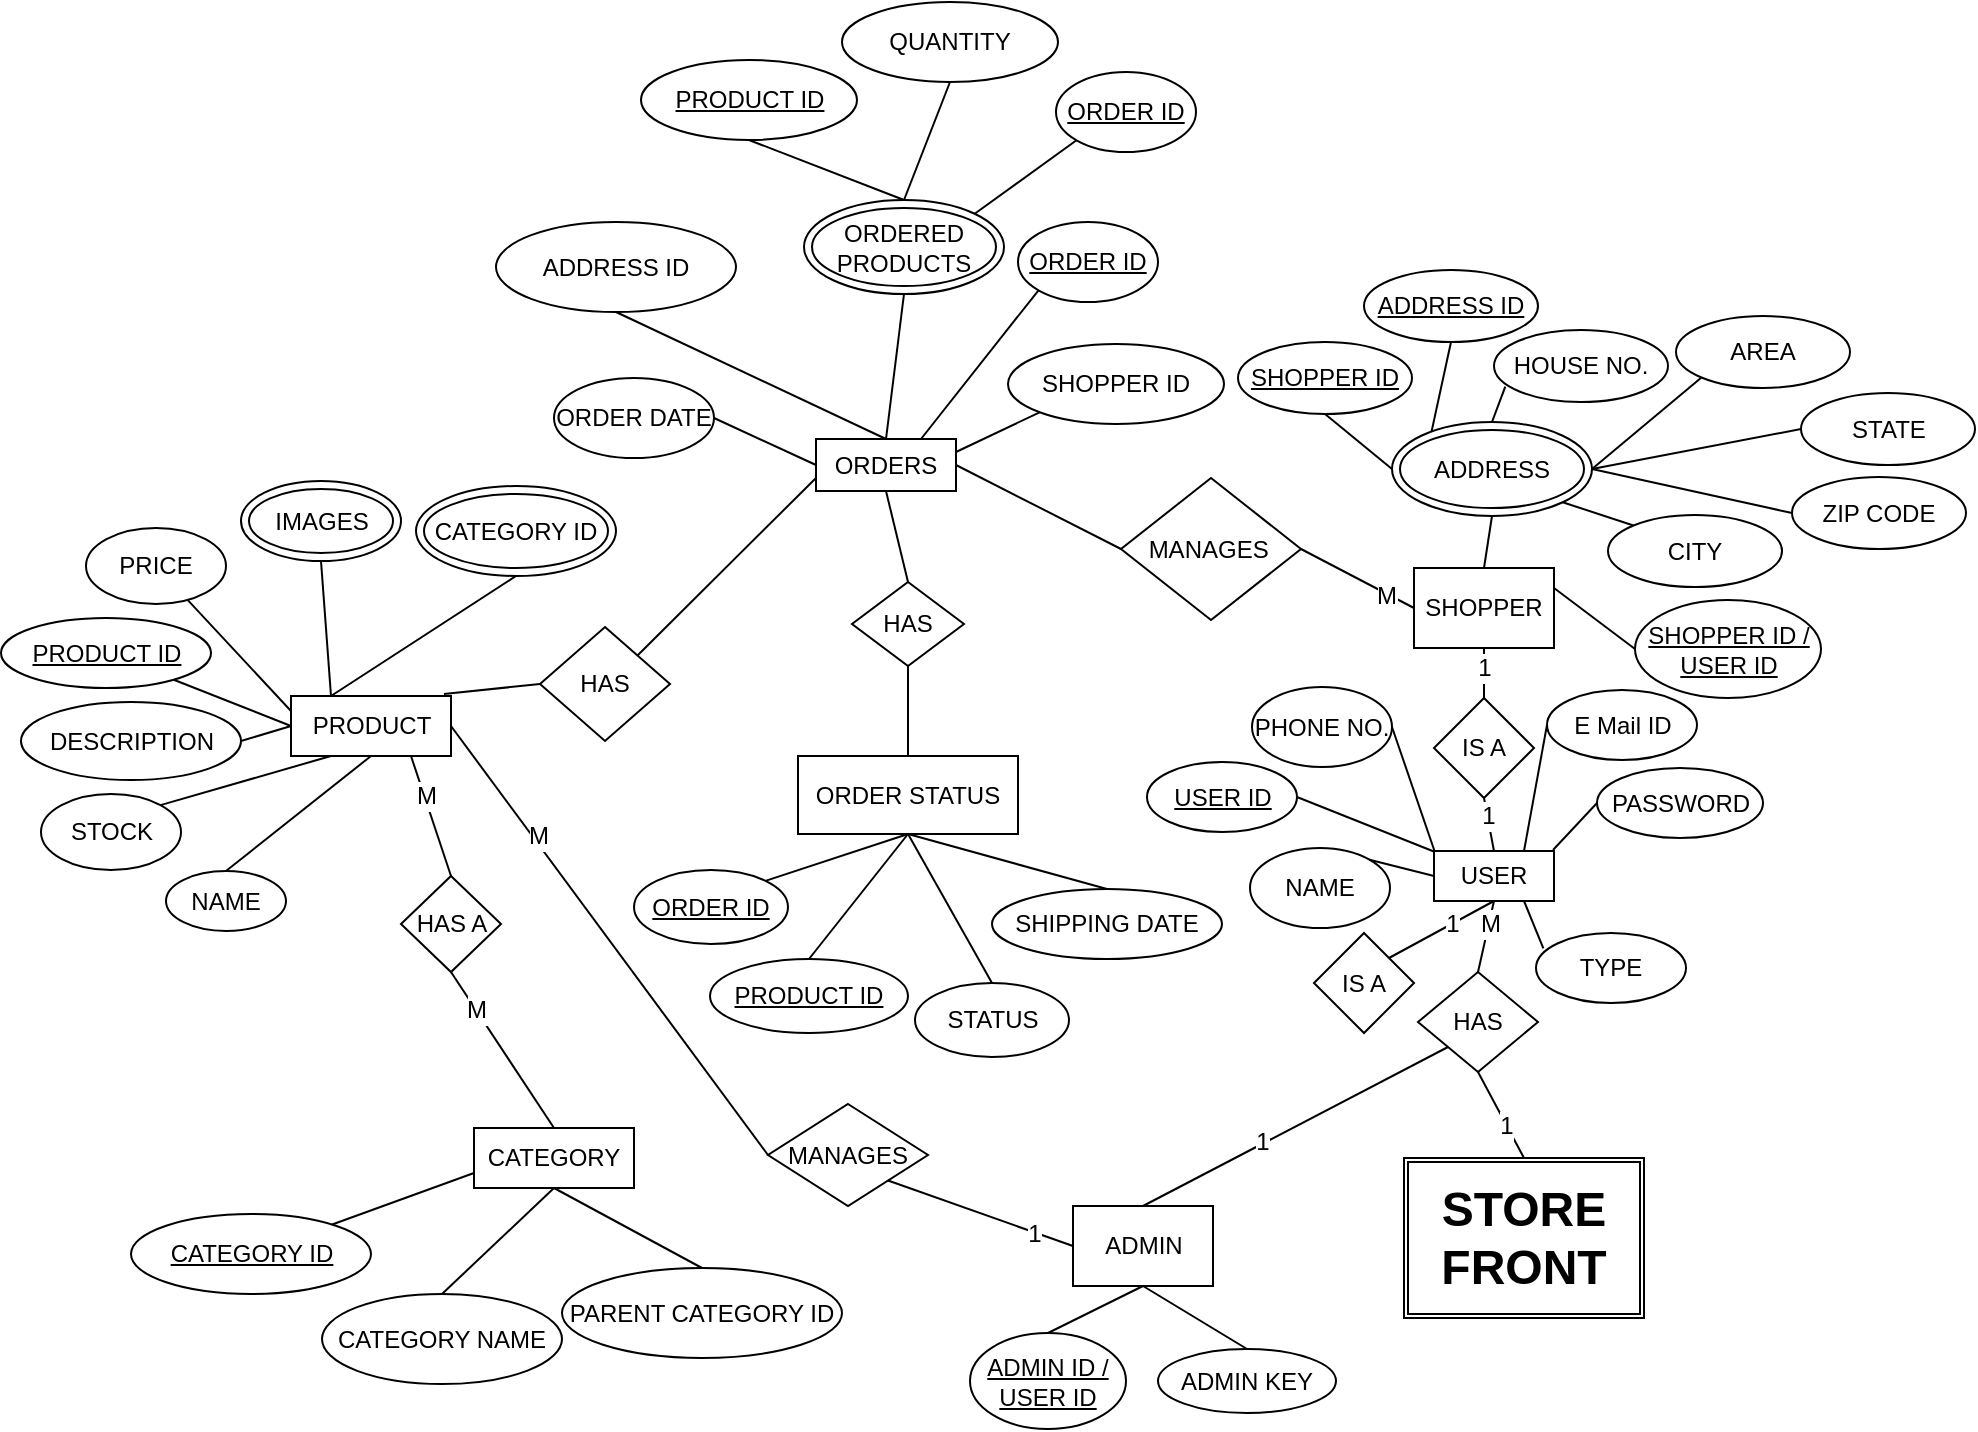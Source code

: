 <mxfile version="11.1.4" type="device"><diagram name="Page-1" id="ad52d381-51e7-2e0d-a935-2d0ddd2fd229"><mxGraphModel dx="1102" dy="535" grid="1" gridSize="10" guides="1" tooltips="1" connect="1" arrows="1" fold="1" page="1" pageScale="1" pageWidth="1100" pageHeight="850" background="#ffffff" math="0" shadow="0"><root><mxCell id="0"/><mxCell id="1" parent="0"/><mxCell id="ZUaLzPLpVCQjBQom8oTE-1" value="USER" style="rounded=0;whiteSpace=wrap;html=1;" parent="1" vertex="1"><mxGeometry x="753" y="528.5" width="60" height="25" as="geometry"/></mxCell><mxCell id="ZUaLzPLpVCQjBQom8oTE-2" value="ADMIN" style="rounded=0;whiteSpace=wrap;html=1;" parent="1" vertex="1"><mxGeometry x="572.5" y="706" width="70" height="40" as="geometry"/></mxCell><mxCell id="ZUaLzPLpVCQjBQom8oTE-22" value="IS A" style="rhombus;whiteSpace=wrap;html=1;" parent="1" vertex="1"><mxGeometry x="693" y="569.5" width="50" height="50" as="geometry"/></mxCell><mxCell id="ZUaLzPLpVCQjBQom8oTE-25" value="SHOPPER" style="rounded=0;whiteSpace=wrap;html=1;" parent="1" vertex="1"><mxGeometry x="743" y="387" width="70" height="40" as="geometry"/></mxCell><mxCell id="ZUaLzPLpVCQjBQom8oTE-26" value="NAME" style="ellipse;whiteSpace=wrap;html=1;" parent="1" vertex="1"><mxGeometry x="661" y="527" width="70" height="40" as="geometry"/></mxCell><mxCell id="ZUaLzPLpVCQjBQom8oTE-28" value="PHONE NO." style="ellipse;whiteSpace=wrap;html=1;" parent="1" vertex="1"><mxGeometry x="662" y="446.5" width="70" height="40" as="geometry"/></mxCell><mxCell id="ZUaLzPLpVCQjBQom8oTE-32" value="IS A" style="rhombus;whiteSpace=wrap;html=1;" parent="1" vertex="1"><mxGeometry x="753" y="452" width="50" height="50" as="geometry"/></mxCell><mxCell id="ZUaLzPLpVCQjBQom8oTE-37" value="" style="endArrow=none;html=1;entryX=0.5;entryY=0;entryDx=0;entryDy=0;exitX=0.5;exitY=1;exitDx=0;exitDy=0;" parent="1" source="4HZr0d0ZWCsGGL1KEgZI-76" target="ZUaLzPLpVCQjBQom8oTE-25" edge="1"><mxGeometry width="50" height="50" relative="1" as="geometry"><mxPoint x="773" y="373.5" as="sourcePoint"/><mxPoint x="778" y="288.5" as="targetPoint"/></mxGeometry></mxCell><mxCell id="ZUaLzPLpVCQjBQom8oTE-38" value="PRODUCT" style="rounded=0;whiteSpace=wrap;html=1;shadow=0;fillColor=none;" parent="1" vertex="1"><mxGeometry x="181.5" y="451" width="80" height="30" as="geometry"/></mxCell><mxCell id="ZUaLzPLpVCQjBQom8oTE-39" value="&lt;u&gt;PRODUCT ID&lt;/u&gt;" style="ellipse;whiteSpace=wrap;html=1;shadow=0;fillColor=none;" parent="1" vertex="1"><mxGeometry x="36.5" y="412" width="105" height="35" as="geometry"/></mxCell><mxCell id="ZUaLzPLpVCQjBQom8oTE-41" value="STOCK" style="ellipse;whiteSpace=wrap;html=1;shadow=0;fillColor=none;" parent="1" vertex="1"><mxGeometry x="56.5" y="500" width="70" height="38" as="geometry"/></mxCell><mxCell id="ZUaLzPLpVCQjBQom8oTE-42" value="NAME" style="ellipse;whiteSpace=wrap;html=1;shadow=0;fillColor=none;" parent="1" vertex="1"><mxGeometry x="119" y="538.5" width="60" height="30" as="geometry"/></mxCell><mxCell id="ZUaLzPLpVCQjBQom8oTE-43" value="" style="endArrow=none;html=1;entryX=0.5;entryY=1;entryDx=0;entryDy=0;exitX=0.25;exitY=0;exitDx=0;exitDy=0;" parent="1" source="ZUaLzPLpVCQjBQom8oTE-38" target="4HZr0d0ZWCsGGL1KEgZI-67" edge="1"><mxGeometry width="50" height="50" relative="1" as="geometry"><mxPoint x="176.5" y="532" as="sourcePoint"/><mxPoint x="127.5" y="541" as="targetPoint"/></mxGeometry></mxCell><mxCell id="ZUaLzPLpVCQjBQom8oTE-44" value="" style="endArrow=none;html=1;exitX=0;exitY=0.5;exitDx=0;exitDy=0;" parent="1" source="ZUaLzPLpVCQjBQom8oTE-38" target="ZUaLzPLpVCQjBQom8oTE-39" edge="1"><mxGeometry width="50" height="50" relative="1" as="geometry"><mxPoint x="186.5" y="462" as="sourcePoint"/><mxPoint x="246.5" y="632" as="targetPoint"/></mxGeometry></mxCell><mxCell id="ZUaLzPLpVCQjBQom8oTE-45" value="" style="endArrow=none;html=1;exitX=0.5;exitY=1;exitDx=0;exitDy=0;entryX=0.5;entryY=0;entryDx=0;entryDy=0;" parent="1" source="ZUaLzPLpVCQjBQom8oTE-38" target="ZUaLzPLpVCQjBQom8oTE-42" edge="1"><mxGeometry width="50" height="50" relative="1" as="geometry"><mxPoint x="146.5" y="682" as="sourcePoint"/><mxPoint x="196.5" y="632" as="targetPoint"/></mxGeometry></mxCell><mxCell id="ZUaLzPLpVCQjBQom8oTE-46" value="" style="endArrow=none;html=1;entryX=0.25;entryY=1;entryDx=0;entryDy=0;exitX=1;exitY=0;exitDx=0;exitDy=0;" parent="1" source="ZUaLzPLpVCQjBQom8oTE-41" target="ZUaLzPLpVCQjBQom8oTE-38" edge="1"><mxGeometry width="50" height="50" relative="1" as="geometry"><mxPoint x="126.5" y="682" as="sourcePoint"/><mxPoint x="176.5" y="632" as="targetPoint"/></mxGeometry></mxCell><mxCell id="ZUaLzPLpVCQjBQom8oTE-47" value="CATEGORY" style="rounded=0;whiteSpace=wrap;html=1;shadow=0;fillColor=none;" parent="1" vertex="1"><mxGeometry x="273" y="667" width="80" height="30" as="geometry"/></mxCell><mxCell id="ZUaLzPLpVCQjBQom8oTE-49" value="&lt;u&gt;CATEGORY ID&lt;/u&gt;" style="ellipse;whiteSpace=wrap;html=1;shadow=0;fillColor=none;" parent="1" vertex="1"><mxGeometry x="101.5" y="710" width="120" height="40" as="geometry"/></mxCell><mxCell id="ZUaLzPLpVCQjBQom8oTE-50" value="CATEGORY NAME" style="ellipse;whiteSpace=wrap;html=1;shadow=0;fillColor=none;" parent="1" vertex="1"><mxGeometry x="197" y="750" width="120" height="45" as="geometry"/></mxCell><mxCell id="ZUaLzPLpVCQjBQom8oTE-51" value="" style="endArrow=none;html=1;fontFamily=Helvetica;fontSize=11;fontColor=#000000;align=center;strokeColor=#000000;entryX=0;entryY=0.75;entryDx=0;entryDy=0;" parent="1" source="ZUaLzPLpVCQjBQom8oTE-49" target="ZUaLzPLpVCQjBQom8oTE-47" edge="1"><mxGeometry width="50" height="50" relative="1" as="geometry"><mxPoint x="449" y="889" as="sourcePoint"/><mxPoint x="499" y="839" as="targetPoint"/></mxGeometry></mxCell><mxCell id="ZUaLzPLpVCQjBQom8oTE-52" value="" style="endArrow=none;html=1;entryX=0.5;entryY=1;entryDx=0;entryDy=0;exitX=0.5;exitY=0;exitDx=0;exitDy=0;" parent="1" source="ZUaLzPLpVCQjBQom8oTE-50" target="ZUaLzPLpVCQjBQom8oTE-47" edge="1"><mxGeometry width="50" height="50" relative="1" as="geometry"><mxPoint x="499" y="889" as="sourcePoint"/><mxPoint x="549" y="839" as="targetPoint"/></mxGeometry></mxCell><mxCell id="ZUaLzPLpVCQjBQom8oTE-55" value="" style="endArrow=none;html=1;exitX=0.5;exitY=1;exitDx=0;exitDy=0;entryX=0.5;entryY=0;entryDx=0;entryDy=0;" parent="1" source="ZUaLzPLpVCQjBQom8oTE-47" target="ZUaLzPLpVCQjBQom8oTE-89" edge="1"><mxGeometry width="50" height="50" relative="1" as="geometry"><mxPoint x="529" y="889" as="sourcePoint"/><mxPoint x="552.71" y="889.32" as="targetPoint"/></mxGeometry></mxCell><mxCell id="ZUaLzPLpVCQjBQom8oTE-56" value="ORDERS" style="rounded=0;whiteSpace=wrap;html=1;shadow=0;fillColor=none;" parent="1" vertex="1"><mxGeometry x="444" y="322.5" width="70" height="26" as="geometry"/></mxCell><mxCell id="ZUaLzPLpVCQjBQom8oTE-57" value="&lt;u&gt;ORDER ID&lt;/u&gt;" style="ellipse;whiteSpace=wrap;html=1;shadow=0;fillColor=none;" parent="1" vertex="1"><mxGeometry x="545" y="214" width="70" height="40" as="geometry"/></mxCell><mxCell id="ZUaLzPLpVCQjBQom8oTE-59" value="ADDRESS ID" style="ellipse;whiteSpace=wrap;html=1;shadow=0;fillColor=none;" parent="1" vertex="1"><mxGeometry x="284" y="214" width="120" height="45" as="geometry"/></mxCell><mxCell id="ZUaLzPLpVCQjBQom8oTE-62" value="" style="endArrow=none;html=1;entryX=0;entryY=1;entryDx=0;entryDy=0;exitX=0.75;exitY=0;exitDx=0;exitDy=0;" parent="1" source="ZUaLzPLpVCQjBQom8oTE-56" target="ZUaLzPLpVCQjBQom8oTE-57" edge="1"><mxGeometry width="50" height="50" relative="1" as="geometry"><mxPoint x="387.5" y="311" as="sourcePoint"/><mxPoint x="392.5" y="361" as="targetPoint"/></mxGeometry></mxCell><mxCell id="ZUaLzPLpVCQjBQom8oTE-70" value="MANAGES&amp;nbsp;&lt;br&gt;" style="rhombus;whiteSpace=wrap;html=1;shadow=0;fillColor=none;" parent="1" vertex="1"><mxGeometry x="596.5" y="342" width="90" height="71" as="geometry"/></mxCell><mxCell id="ZUaLzPLpVCQjBQom8oTE-83" value="&lt;u&gt;USER ID&lt;/u&gt;" style="ellipse;whiteSpace=wrap;html=1;shadow=0;fillColor=none;" parent="1" vertex="1"><mxGeometry x="609.5" y="484" width="75" height="35" as="geometry"/></mxCell><mxCell id="ZUaLzPLpVCQjBQom8oTE-89" value="PARENT CATEGORY ID" style="ellipse;whiteSpace=wrap;html=1;shadow=0;fillColor=none;" parent="1" vertex="1"><mxGeometry x="317" y="737" width="140" height="45" as="geometry"/></mxCell><mxCell id="ZUaLzPLpVCQjBQom8oTE-97" value="HAS A" style="rhombus;whiteSpace=wrap;html=1;shadow=0;fillColor=none;" parent="1" vertex="1"><mxGeometry x="236.5" y="541" width="50" height="48" as="geometry"/></mxCell><mxCell id="ZUaLzPLpVCQjBQom8oTE-99" value="" style="endArrow=none;html=1;entryX=0.5;entryY=0;entryDx=0;entryDy=0;exitX=0.5;exitY=1;exitDx=0;exitDy=0;" parent="1" source="ZUaLzPLpVCQjBQom8oTE-97" target="ZUaLzPLpVCQjBQom8oTE-47" edge="1"><mxGeometry width="50" height="50" relative="1" as="geometry"><mxPoint x="384" y="836.5" as="sourcePoint"/><mxPoint x="434" y="786.5" as="targetPoint"/></mxGeometry></mxCell><mxCell id="4HZr0d0ZWCsGGL1KEgZI-69" value="M" style="text;html=1;resizable=0;points=[];align=center;verticalAlign=middle;labelBackgroundColor=#ffffff;" parent="ZUaLzPLpVCQjBQom8oTE-99" vertex="1" connectable="0"><mxGeometry x="-0.506" relative="1" as="geometry"><mxPoint as="offset"/></mxGeometry></mxCell><mxCell id="ZUaLzPLpVCQjBQom8oTE-101" value="" style="endArrow=none;html=1;entryX=0.5;entryY=1;entryDx=0;entryDy=0;exitX=0.5;exitY=0;exitDx=0;exitDy=0;" parent="1" source="ZUaLzPLpVCQjBQom8oTE-32" target="ZUaLzPLpVCQjBQom8oTE-25" edge="1"><mxGeometry width="50" height="50" relative="1" as="geometry"><mxPoint x="766.5" y="472" as="sourcePoint"/><mxPoint x="816.5" y="422" as="targetPoint"/></mxGeometry></mxCell><mxCell id="XtktGGgKY9REJnQ6SPa6-41" value="1" style="text;html=1;resizable=0;points=[];align=center;verticalAlign=middle;labelBackgroundColor=#ffffff;" parent="ZUaLzPLpVCQjBQom8oTE-101" vertex="1" connectable="0"><mxGeometry x="-0.519" y="-1" relative="1" as="geometry"><mxPoint x="-1" y="-9.5" as="offset"/></mxGeometry></mxCell><mxCell id="ZUaLzPLpVCQjBQom8oTE-102" value="" style="endArrow=none;html=1;entryX=0.5;entryY=1;entryDx=0;entryDy=0;exitX=0.5;exitY=0;exitDx=0;exitDy=0;" parent="1" source="ZUaLzPLpVCQjBQom8oTE-1" target="ZUaLzPLpVCQjBQom8oTE-32" edge="1"><mxGeometry width="50" height="50" relative="1" as="geometry"><mxPoint x="746.5" y="532" as="sourcePoint"/><mxPoint x="796.5" y="482" as="targetPoint"/></mxGeometry></mxCell><mxCell id="XtktGGgKY9REJnQ6SPa6-42" value="1" style="text;html=1;resizable=0;points=[];align=center;verticalAlign=middle;labelBackgroundColor=#ffffff;" parent="ZUaLzPLpVCQjBQom8oTE-102" vertex="1" connectable="0"><mxGeometry x="0.328" relative="1" as="geometry"><mxPoint as="offset"/></mxGeometry></mxCell><mxCell id="ZUaLzPLpVCQjBQom8oTE-103" value="" style="endArrow=none;html=1;entryX=0.005;entryY=0.006;entryDx=0;entryDy=0;entryPerimeter=0;exitX=1;exitY=0.5;exitDx=0;exitDy=0;" parent="1" source="ZUaLzPLpVCQjBQom8oTE-28" target="ZUaLzPLpVCQjBQom8oTE-1" edge="1"><mxGeometry width="50" height="50" relative="1" as="geometry"><mxPoint x="719.178" y="487.107" as="sourcePoint"/><mxPoint x="746.5" y="462" as="targetPoint"/></mxGeometry></mxCell><mxCell id="ZUaLzPLpVCQjBQom8oTE-104" value="" style="endArrow=none;html=1;exitX=1;exitY=0.5;exitDx=0;exitDy=0;entryX=0.009;entryY=0.019;entryDx=0;entryDy=0;entryPerimeter=0;" parent="1" source="ZUaLzPLpVCQjBQom8oTE-83" target="ZUaLzPLpVCQjBQom8oTE-1" edge="1"><mxGeometry width="50" height="50" relative="1" as="geometry"><mxPoint x="696.5" y="542" as="sourcePoint"/><mxPoint x="746.5" y="522" as="targetPoint"/></mxGeometry></mxCell><mxCell id="ZUaLzPLpVCQjBQom8oTE-105" value="" style="endArrow=none;html=1;exitX=0.5;exitY=1;exitDx=0;exitDy=0;entryX=1;entryY=0;entryDx=0;entryDy=0;" parent="1" source="ZUaLzPLpVCQjBQom8oTE-1" target="ZUaLzPLpVCQjBQom8oTE-22" edge="1"><mxGeometry width="50" height="50" relative="1" as="geometry"><mxPoint x="816.5" y="552" as="sourcePoint"/><mxPoint x="866.5" y="502" as="targetPoint"/></mxGeometry></mxCell><mxCell id="XtktGGgKY9REJnQ6SPa6-43" value="1" style="text;html=1;resizable=0;points=[];align=center;verticalAlign=middle;labelBackgroundColor=#ffffff;" parent="ZUaLzPLpVCQjBQom8oTE-105" vertex="1" connectable="0"><mxGeometry x="-0.179" relative="1" as="geometry"><mxPoint as="offset"/></mxGeometry></mxCell><mxCell id="ZUaLzPLpVCQjBQom8oTE-107" value="" style="endArrow=none;html=1;entryX=0;entryY=1;entryDx=0;entryDy=0;exitX=0.5;exitY=0;exitDx=0;exitDy=0;" parent="1" source="ZUaLzPLpVCQjBQom8oTE-2" target="ZUaLzPLpVCQjBQom8oTE-149" edge="1"><mxGeometry width="50" height="50" relative="1" as="geometry"><mxPoint x="827.5" y="667.5" as="sourcePoint"/><mxPoint x="716.5" y="682.5" as="targetPoint"/></mxGeometry></mxCell><mxCell id="XtktGGgKY9REJnQ6SPa6-44" value="1" style="text;html=1;resizable=0;points=[];align=center;verticalAlign=middle;labelBackgroundColor=#ffffff;" parent="ZUaLzPLpVCQjBQom8oTE-107" vertex="1" connectable="0"><mxGeometry x="-0.223" y="1" relative="1" as="geometry"><mxPoint as="offset"/></mxGeometry></mxCell><mxCell id="ZUaLzPLpVCQjBQom8oTE-108" value="MANAGES" style="rhombus;whiteSpace=wrap;html=1;shadow=0;fillColor=none;" parent="1" vertex="1"><mxGeometry x="420" y="655" width="80" height="51" as="geometry"/></mxCell><mxCell id="ZUaLzPLpVCQjBQom8oTE-109" value="" style="endArrow=none;html=1;entryX=0;entryY=0.5;entryDx=0;entryDy=0;exitX=1;exitY=1;exitDx=0;exitDy=0;" parent="1" source="ZUaLzPLpVCQjBQom8oTE-108" target="ZUaLzPLpVCQjBQom8oTE-2" edge="1"><mxGeometry width="50" height="50" relative="1" as="geometry"><mxPoint x="527.5" y="720.5" as="sourcePoint"/><mxPoint x="617.5" y="627.5" as="targetPoint"/></mxGeometry></mxCell><mxCell id="XtktGGgKY9REJnQ6SPa6-33" value="1" style="text;html=1;resizable=0;points=[];align=center;verticalAlign=middle;labelBackgroundColor=#ffffff;" parent="ZUaLzPLpVCQjBQom8oTE-109" vertex="1" connectable="0"><mxGeometry x="0.57" y="-1" relative="1" as="geometry"><mxPoint as="offset"/></mxGeometry></mxCell><mxCell id="ZUaLzPLpVCQjBQom8oTE-114" value="IMAGES" style="ellipse;shape=doubleEllipse;whiteSpace=wrap;html=1;shadow=0;fillColor=none;" parent="1" vertex="1"><mxGeometry x="156.5" y="343.5" width="80" height="40" as="geometry"/></mxCell><mxCell id="ZUaLzPLpVCQjBQom8oTE-115" value="" style="endArrow=none;html=1;entryX=0.25;entryY=0;entryDx=0;entryDy=0;exitX=0.5;exitY=1;exitDx=0;exitDy=0;" parent="1" source="ZUaLzPLpVCQjBQom8oTE-114" target="ZUaLzPLpVCQjBQom8oTE-38" edge="1"><mxGeometry width="50" height="50" relative="1" as="geometry"><mxPoint x="6.5" y="992" as="sourcePoint"/><mxPoint x="56.5" y="942" as="targetPoint"/></mxGeometry></mxCell><mxCell id="ZUaLzPLpVCQjBQom8oTE-146" value="&lt;b&gt;&lt;font style=&quot;font-size: 24px&quot;&gt;STORE FRONT&lt;/font&gt;&lt;/b&gt;" style="shape=ext;double=1;rounded=0;whiteSpace=wrap;html=1;shadow=0;fillColor=none;" parent="1" vertex="1"><mxGeometry x="738" y="682" width="120" height="80" as="geometry"/></mxCell><mxCell id="ZUaLzPLpVCQjBQom8oTE-149" value="HAS" style="rhombus;whiteSpace=wrap;html=1;shadow=0;fillColor=none;" parent="1" vertex="1"><mxGeometry x="745" y="589" width="60" height="50" as="geometry"/></mxCell><mxCell id="xIicaMe-TSD5IAGFP1vA-1" value="" style="endArrow=none;html=1;entryX=0;entryY=0.5;entryDx=0;entryDy=0;exitX=1;exitY=0;exitDx=0;exitDy=0;" parent="1" source="ZUaLzPLpVCQjBQom8oTE-26" target="ZUaLzPLpVCQjBQom8oTE-1" edge="1"><mxGeometry width="50" height="50" relative="1" as="geometry"><mxPoint x="716.5" y="572" as="sourcePoint"/><mxPoint x="766.5" y="522" as="targetPoint"/></mxGeometry></mxCell><mxCell id="xIicaMe-TSD5IAGFP1vA-2" value="&lt;u&gt;SHOPPER ID / USER ID&lt;/u&gt;" style="ellipse;whiteSpace=wrap;html=1;shadow=0;fillColor=none;" parent="1" vertex="1"><mxGeometry x="853.5" y="403" width="93" height="49" as="geometry"/></mxCell><mxCell id="xIicaMe-TSD5IAGFP1vA-5" value="" style="endArrow=none;html=1;exitX=1;exitY=0.25;exitDx=0;exitDy=0;entryX=0;entryY=0.5;entryDx=0;entryDy=0;" parent="1" source="ZUaLzPLpVCQjBQom8oTE-25" target="xIicaMe-TSD5IAGFP1vA-2" edge="1"><mxGeometry width="50" height="50" relative="1" as="geometry"><mxPoint x="806.5" y="412" as="sourcePoint"/><mxPoint x="856.5" y="362" as="targetPoint"/></mxGeometry></mxCell><mxCell id="xIicaMe-TSD5IAGFP1vA-6" value="" style="endArrow=none;html=1;exitX=0.75;exitY=0;exitDx=0;exitDy=0;entryX=0;entryY=0.5;entryDx=0;entryDy=0;" parent="1" source="ZUaLzPLpVCQjBQom8oTE-1" target="xIicaMe-TSD5IAGFP1vA-8" edge="1"><mxGeometry width="50" height="50" relative="1" as="geometry"><mxPoint x="786.5" y="542" as="sourcePoint"/><mxPoint x="836.5" y="492" as="targetPoint"/></mxGeometry></mxCell><mxCell id="xIicaMe-TSD5IAGFP1vA-8" value="E Mail ID" style="ellipse;whiteSpace=wrap;html=1;" parent="1" vertex="1"><mxGeometry x="809.5" y="448" width="75" height="35" as="geometry"/></mxCell><mxCell id="xIicaMe-TSD5IAGFP1vA-9" value="TYPE" style="ellipse;whiteSpace=wrap;html=1;" parent="1" vertex="1"><mxGeometry x="804" y="569.5" width="75" height="35" as="geometry"/></mxCell><mxCell id="xIicaMe-TSD5IAGFP1vA-11" value="" style="endArrow=none;html=1;exitX=0.75;exitY=1;exitDx=0;exitDy=0;entryX=0.049;entryY=0.219;entryDx=0;entryDy=0;entryPerimeter=0;" parent="1" source="ZUaLzPLpVCQjBQom8oTE-1" target="xIicaMe-TSD5IAGFP1vA-9" edge="1"><mxGeometry width="50" height="50" relative="1" as="geometry"><mxPoint x="806.5" y="582" as="sourcePoint"/><mxPoint x="856.5" y="532" as="targetPoint"/></mxGeometry></mxCell><mxCell id="xIicaMe-TSD5IAGFP1vA-13" value="ADMIN KEY" style="ellipse;whiteSpace=wrap;html=1;" parent="1" vertex="1"><mxGeometry x="615" y="777.5" width="89" height="32" as="geometry"/></mxCell><mxCell id="xIicaMe-TSD5IAGFP1vA-14" value="" style="endArrow=none;html=1;exitX=0.5;exitY=1;exitDx=0;exitDy=0;entryX=0.5;entryY=0;entryDx=0;entryDy=0;" parent="1" source="ZUaLzPLpVCQjBQom8oTE-2" target="xIicaMe-TSD5IAGFP1vA-13" edge="1"><mxGeometry width="50" height="50" relative="1" as="geometry"><mxPoint x="837.5" y="757.5" as="sourcePoint"/><mxPoint x="887.5" y="707.5" as="targetPoint"/></mxGeometry></mxCell><mxCell id="xIicaMe-TSD5IAGFP1vA-15" value="&lt;u&gt;ADMIN ID / USER ID&lt;/u&gt;" style="ellipse;whiteSpace=wrap;html=1;shadow=0;fillColor=none;" parent="1" vertex="1"><mxGeometry x="521" y="769.5" width="78" height="48" as="geometry"/></mxCell><mxCell id="xIicaMe-TSD5IAGFP1vA-17" value="" style="endArrow=none;html=1;entryX=0.5;entryY=0;entryDx=0;entryDy=0;exitX=0.5;exitY=1;exitDx=0;exitDy=0;" parent="1" source="ZUaLzPLpVCQjBQom8oTE-2" target="xIicaMe-TSD5IAGFP1vA-15" edge="1"><mxGeometry width="50" height="50" relative="1" as="geometry"><mxPoint x="807.5" y="777.5" as="sourcePoint"/><mxPoint x="857.5" y="727.5" as="targetPoint"/></mxGeometry></mxCell><mxCell id="XtktGGgKY9REJnQ6SPa6-2" value="" style="endArrow=none;html=1;exitX=0.5;exitY=1;exitDx=0;exitDy=0;entryX=0.5;entryY=0;entryDx=0;entryDy=0;" parent="1" source="ZUaLzPLpVCQjBQom8oTE-1" target="ZUaLzPLpVCQjBQom8oTE-149" edge="1"><mxGeometry width="50" height="50" relative="1" as="geometry"><mxPoint x="816.5" y="552" as="sourcePoint"/><mxPoint x="866.5" y="502" as="targetPoint"/></mxGeometry></mxCell><mxCell id="XtktGGgKY9REJnQ6SPa6-46" value="M" style="text;html=1;resizable=0;points=[];align=center;verticalAlign=middle;labelBackgroundColor=#ffffff;" parent="XtktGGgKY9REJnQ6SPa6-2" vertex="1" connectable="0"><mxGeometry x="-0.357" relative="1" as="geometry"><mxPoint as="offset"/></mxGeometry></mxCell><mxCell id="XtktGGgKY9REJnQ6SPa6-11" value="" style="endArrow=none;html=1;exitX=0.5;exitY=1;exitDx=0;exitDy=0;entryX=0.5;entryY=0;entryDx=0;entryDy=0;" parent="1" source="ZUaLzPLpVCQjBQom8oTE-149" target="ZUaLzPLpVCQjBQom8oTE-146" edge="1"><mxGeometry width="50" height="50" relative="1" as="geometry"><mxPoint x="916.5" y="562" as="sourcePoint"/><mxPoint x="966.5" y="512" as="targetPoint"/></mxGeometry></mxCell><mxCell id="XtktGGgKY9REJnQ6SPa6-45" value="1" style="text;html=1;resizable=0;points=[];align=center;verticalAlign=middle;labelBackgroundColor=#ffffff;" parent="XtktGGgKY9REJnQ6SPa6-11" vertex="1" connectable="0"><mxGeometry x="0.237" relative="1" as="geometry"><mxPoint as="offset"/></mxGeometry></mxCell><mxCell id="XtktGGgKY9REJnQ6SPa6-13" value="" style="endArrow=none;html=1;exitX=1;exitY=0.5;exitDx=0;exitDy=0;entryX=0;entryY=0.5;entryDx=0;entryDy=0;" parent="1" source="ZUaLzPLpVCQjBQom8oTE-70" target="ZUaLzPLpVCQjBQom8oTE-25" edge="1"><mxGeometry width="50" height="50" relative="1" as="geometry"><mxPoint x="676.5" y="442" as="sourcePoint"/><mxPoint x="726.5" y="392" as="targetPoint"/></mxGeometry></mxCell><mxCell id="XtktGGgKY9REJnQ6SPa6-36" value="M" style="text;html=1;resizable=0;points=[];align=center;verticalAlign=middle;labelBackgroundColor=#ffffff;" parent="XtktGGgKY9REJnQ6SPa6-13" vertex="1" connectable="0"><mxGeometry x="0.505" y="-1" relative="1" as="geometry"><mxPoint as="offset"/></mxGeometry></mxCell><mxCell id="XtktGGgKY9REJnQ6SPa6-14" value="" style="endArrow=none;html=1;exitX=0.5;exitY=0;exitDx=0;exitDy=0;entryX=0.5;entryY=1;entryDx=0;entryDy=0;" parent="1" source="ZUaLzPLpVCQjBQom8oTE-56" target="ZUaLzPLpVCQjBQom8oTE-59" edge="1"><mxGeometry width="50" height="50" relative="1" as="geometry"><mxPoint x="432.5" y="357.5" as="sourcePoint"/><mxPoint x="540" y="370" as="targetPoint"/></mxGeometry></mxCell><mxCell id="XtktGGgKY9REJnQ6SPa6-17" value="" style="endArrow=none;html=1;entryX=0;entryY=0.5;entryDx=0;entryDy=0;exitX=1;exitY=0.5;exitDx=0;exitDy=0;" parent="1" source="ZUaLzPLpVCQjBQom8oTE-38" target="ZUaLzPLpVCQjBQom8oTE-108" edge="1"><mxGeometry width="50" height="50" relative="1" as="geometry"><mxPoint x="196.5" y="622" as="sourcePoint"/><mxPoint x="356.5" y="602" as="targetPoint"/></mxGeometry></mxCell><mxCell id="XtktGGgKY9REJnQ6SPa6-31" value="M" style="text;html=1;resizable=0;points=[];align=center;verticalAlign=middle;labelBackgroundColor=#ffffff;" parent="XtktGGgKY9REJnQ6SPa6-17" vertex="1" connectable="0"><mxGeometry x="-0.477" y="2" relative="1" as="geometry"><mxPoint as="offset"/></mxGeometry></mxCell><mxCell id="XtktGGgKY9REJnQ6SPa6-27" value="" style="endArrow=none;html=1;exitX=0.75;exitY=1;exitDx=0;exitDy=0;entryX=0.5;entryY=0;entryDx=0;entryDy=0;" parent="1" source="ZUaLzPLpVCQjBQom8oTE-38" target="ZUaLzPLpVCQjBQom8oTE-97" edge="1"><mxGeometry width="50" height="50" relative="1" as="geometry"><mxPoint x="196.5" y="622" as="sourcePoint"/><mxPoint x="266.5" y="722" as="targetPoint"/></mxGeometry></mxCell><mxCell id="XtktGGgKY9REJnQ6SPa6-29" value="M" style="text;html=1;resizable=0;points=[];align=center;verticalAlign=middle;labelBackgroundColor=#ffffff;" parent="XtktGGgKY9REJnQ6SPa6-27" vertex="1" connectable="0"><mxGeometry x="-0.321" y="1" relative="1" as="geometry"><mxPoint as="offset"/></mxGeometry></mxCell><mxCell id="TYRG1tDT6dMqQOmL_g1i-1" value="PASSWORD" style="ellipse;whiteSpace=wrap;html=1;" parent="1" vertex="1"><mxGeometry x="834.5" y="487" width="83" height="35" as="geometry"/></mxCell><mxCell id="TYRG1tDT6dMqQOmL_g1i-2" value="" style="endArrow=none;html=1;exitX=0.992;exitY=-0.02;exitDx=0;exitDy=0;exitPerimeter=0;entryX=0;entryY=0.5;entryDx=0;entryDy=0;" parent="1" source="ZUaLzPLpVCQjBQom8oTE-1" target="TYRG1tDT6dMqQOmL_g1i-1" edge="1"><mxGeometry width="50" height="50" relative="1" as="geometry"><mxPoint x="806.5" y="552" as="sourcePoint"/><mxPoint x="856.5" y="502" as="targetPoint"/></mxGeometry></mxCell><mxCell id="4HZr0d0ZWCsGGL1KEgZI-1" value="PRICE" style="ellipse;whiteSpace=wrap;html=1;shadow=0;fillColor=none;" parent="1" vertex="1"><mxGeometry x="79" y="367" width="70" height="38" as="geometry"/></mxCell><mxCell id="4HZr0d0ZWCsGGL1KEgZI-2" value="" style="endArrow=none;html=1;entryX=0;entryY=0.25;entryDx=0;entryDy=0;" parent="1" source="4HZr0d0ZWCsGGL1KEgZI-1" target="ZUaLzPLpVCQjBQom8oTE-38" edge="1"><mxGeometry width="50" height="50" relative="1" as="geometry"><mxPoint x="96.5" y="652" as="sourcePoint"/><mxPoint x="146.5" y="602" as="targetPoint"/></mxGeometry></mxCell><mxCell id="4HZr0d0ZWCsGGL1KEgZI-3" value="DESCRIPTION" style="ellipse;whiteSpace=wrap;html=1;shadow=0;fillColor=none;" parent="1" vertex="1"><mxGeometry x="46.5" y="454" width="110" height="39" as="geometry"/></mxCell><mxCell id="4HZr0d0ZWCsGGL1KEgZI-4" value="" style="endArrow=none;html=1;exitX=1;exitY=0.5;exitDx=0;exitDy=0;entryX=0;entryY=0.5;entryDx=0;entryDy=0;" parent="1" source="4HZr0d0ZWCsGGL1KEgZI-3" target="ZUaLzPLpVCQjBQom8oTE-38" edge="1"><mxGeometry width="50" height="50" relative="1" as="geometry"><mxPoint x="96.5" y="712" as="sourcePoint"/><mxPoint x="156.5" y="642" as="targetPoint"/></mxGeometry></mxCell><mxCell id="4HZr0d0ZWCsGGL1KEgZI-5" value="&lt;u&gt;SHOPPER ID&lt;/u&gt;" style="ellipse;whiteSpace=wrap;html=1;" parent="1" vertex="1"><mxGeometry x="655" y="274" width="87" height="36" as="geometry"/></mxCell><mxCell id="4HZr0d0ZWCsGGL1KEgZI-6" value="&lt;u&gt;ADDRESS ID&lt;/u&gt;" style="ellipse;whiteSpace=wrap;html=1;" parent="1" vertex="1"><mxGeometry x="718" y="238" width="87" height="36" as="geometry"/></mxCell><mxCell id="4HZr0d0ZWCsGGL1KEgZI-7" value="HOUSE NO." style="ellipse;whiteSpace=wrap;html=1;" parent="1" vertex="1"><mxGeometry x="783" y="268" width="87" height="36" as="geometry"/></mxCell><mxCell id="4HZr0d0ZWCsGGL1KEgZI-8" value="AREA" style="ellipse;whiteSpace=wrap;html=1;" parent="1" vertex="1"><mxGeometry x="874" y="261" width="87" height="36" as="geometry"/></mxCell><mxCell id="4HZr0d0ZWCsGGL1KEgZI-9" value="CITY" style="ellipse;whiteSpace=wrap;html=1;" parent="1" vertex="1"><mxGeometry x="840" y="360.5" width="87" height="36" as="geometry"/></mxCell><mxCell id="4HZr0d0ZWCsGGL1KEgZI-10" value="STATE" style="ellipse;whiteSpace=wrap;html=1;" parent="1" vertex="1"><mxGeometry x="936.5" y="299.5" width="87" height="36" as="geometry"/></mxCell><mxCell id="4HZr0d0ZWCsGGL1KEgZI-13" value="ZIP CODE" style="ellipse;whiteSpace=wrap;html=1;" parent="1" vertex="1"><mxGeometry x="932" y="341.5" width="87" height="36" as="geometry"/></mxCell><mxCell id="4HZr0d0ZWCsGGL1KEgZI-15" value="" style="endArrow=none;html=1;exitX=0.5;exitY=1;exitDx=0;exitDy=0;entryX=0;entryY=0.5;entryDx=0;entryDy=0;" parent="1" source="4HZr0d0ZWCsGGL1KEgZI-5" target="4HZr0d0ZWCsGGL1KEgZI-76" edge="1"><mxGeometry width="50" height="50" relative="1" as="geometry"><mxPoint x="706.5" y="342" as="sourcePoint"/><mxPoint x="718" y="343.5" as="targetPoint"/></mxGeometry></mxCell><mxCell id="4HZr0d0ZWCsGGL1KEgZI-16" value="" style="endArrow=none;html=1;entryX=0.5;entryY=1;entryDx=0;entryDy=0;exitX=0.18;exitY=0.275;exitDx=0;exitDy=0;exitPerimeter=0;" parent="1" source="4HZr0d0ZWCsGGL1KEgZI-76" target="4HZr0d0ZWCsGGL1KEgZI-6" edge="1"><mxGeometry width="50" height="50" relative="1" as="geometry"><mxPoint x="750" y="300" as="sourcePoint"/><mxPoint x="796.5" y="282" as="targetPoint"/></mxGeometry></mxCell><mxCell id="4HZr0d0ZWCsGGL1KEgZI-17" value="" style="endArrow=none;html=1;entryX=0.065;entryY=0.787;entryDx=0;entryDy=0;entryPerimeter=0;exitX=0.5;exitY=0;exitDx=0;exitDy=0;" parent="1" source="4HZr0d0ZWCsGGL1KEgZI-76" target="4HZr0d0ZWCsGGL1KEgZI-7" edge="1"><mxGeometry width="50" height="50" relative="1" as="geometry"><mxPoint x="796.54" y="316.98" as="sourcePoint"/><mxPoint x="866.5" y="282" as="targetPoint"/></mxGeometry></mxCell><mxCell id="4HZr0d0ZWCsGGL1KEgZI-18" value="" style="endArrow=none;html=1;entryX=0;entryY=1;entryDx=0;entryDy=0;exitX=1;exitY=0.5;exitDx=0;exitDy=0;" parent="1" source="4HZr0d0ZWCsGGL1KEgZI-76" target="4HZr0d0ZWCsGGL1KEgZI-8" edge="1"><mxGeometry width="50" height="50" relative="1" as="geometry"><mxPoint x="950" y="180" as="sourcePoint"/><mxPoint x="940.711" y="286" as="targetPoint"/></mxGeometry></mxCell><mxCell id="4HZr0d0ZWCsGGL1KEgZI-19" value="" style="endArrow=none;html=1;exitX=1;exitY=0.5;exitDx=0;exitDy=0;entryX=0;entryY=0.5;entryDx=0;entryDy=0;" parent="1" source="4HZr0d0ZWCsGGL1KEgZI-76" target="4HZr0d0ZWCsGGL1KEgZI-10" edge="1"><mxGeometry width="50" height="50" relative="1" as="geometry"><mxPoint x="828" y="343.5" as="sourcePoint"/><mxPoint x="926.5" y="322" as="targetPoint"/></mxGeometry></mxCell><mxCell id="4HZr0d0ZWCsGGL1KEgZI-20" value="" style="endArrow=none;html=1;exitX=1;exitY=0.5;exitDx=0;exitDy=0;entryX=0;entryY=0.5;entryDx=0;entryDy=0;" parent="1" source="4HZr0d0ZWCsGGL1KEgZI-76" target="4HZr0d0ZWCsGGL1KEgZI-13" edge="1"><mxGeometry width="50" height="50" relative="1" as="geometry"><mxPoint x="828" y="343.5" as="sourcePoint"/><mxPoint x="926.5" y="342" as="targetPoint"/></mxGeometry></mxCell><mxCell id="4HZr0d0ZWCsGGL1KEgZI-21" value="" style="endArrow=none;html=1;exitX=1;exitY=1;exitDx=0;exitDy=0;entryX=0;entryY=0;entryDx=0;entryDy=0;" parent="1" source="4HZr0d0ZWCsGGL1KEgZI-76" target="4HZr0d0ZWCsGGL1KEgZI-9" edge="1"><mxGeometry width="50" height="50" relative="1" as="geometry"><mxPoint x="811.891" y="364.713" as="sourcePoint"/><mxPoint x="876.5" y="352" as="targetPoint"/></mxGeometry></mxCell><mxCell id="4HZr0d0ZWCsGGL1KEgZI-37" value="&lt;u&gt;PRODUCT ID&lt;/u&gt;" style="ellipse;whiteSpace=wrap;html=1;" parent="1" vertex="1"><mxGeometry x="356.5" y="133" width="108" height="40" as="geometry"/></mxCell><mxCell id="4HZr0d0ZWCsGGL1KEgZI-38" value="ORDERED PRODUCTS" style="ellipse;shape=doubleEllipse;whiteSpace=wrap;html=1;" parent="1" vertex="1"><mxGeometry x="438" y="203" width="100" height="47" as="geometry"/></mxCell><mxCell id="4HZr0d0ZWCsGGL1KEgZI-39" value="QUANTITY" style="ellipse;whiteSpace=wrap;html=1;" parent="1" vertex="1"><mxGeometry x="457" y="104" width="108" height="40" as="geometry"/></mxCell><mxCell id="4HZr0d0ZWCsGGL1KEgZI-42" value="SHOPPER ID" style="ellipse;whiteSpace=wrap;html=1;" parent="1" vertex="1"><mxGeometry x="540" y="275" width="108" height="40" as="geometry"/></mxCell><mxCell id="4HZr0d0ZWCsGGL1KEgZI-44" value="" style="endArrow=none;html=1;exitX=1;exitY=0.25;exitDx=0;exitDy=0;entryX=0;entryY=1;entryDx=0;entryDy=0;" parent="1" source="ZUaLzPLpVCQjBQom8oTE-56" target="4HZr0d0ZWCsGGL1KEgZI-42" edge="1"><mxGeometry width="50" height="50" relative="1" as="geometry"><mxPoint x="565" y="440" as="sourcePoint"/><mxPoint x="550" y="300" as="targetPoint"/></mxGeometry></mxCell><mxCell id="4HZr0d0ZWCsGGL1KEgZI-45" value="" style="endArrow=none;html=1;exitX=0.5;exitY=1;exitDx=0;exitDy=0;entryX=0.5;entryY=0;entryDx=0;entryDy=0;" parent="1" source="4HZr0d0ZWCsGGL1KEgZI-38" target="ZUaLzPLpVCQjBQom8oTE-56" edge="1"><mxGeometry width="50" height="50" relative="1" as="geometry"><mxPoint x="506.5" y="212" as="sourcePoint"/><mxPoint x="540" y="290" as="targetPoint"/></mxGeometry></mxCell><mxCell id="4HZr0d0ZWCsGGL1KEgZI-46" value="" style="endArrow=none;html=1;exitX=0.5;exitY=1;exitDx=0;exitDy=0;entryX=0.5;entryY=0;entryDx=0;entryDy=0;" parent="1" source="4HZr0d0ZWCsGGL1KEgZI-37" target="4HZr0d0ZWCsGGL1KEgZI-38" edge="1"><mxGeometry width="50" height="50" relative="1" as="geometry"><mxPoint x="436.5" y="192" as="sourcePoint"/><mxPoint x="516.5" y="112" as="targetPoint"/></mxGeometry></mxCell><mxCell id="4HZr0d0ZWCsGGL1KEgZI-47" value="" style="endArrow=none;html=1;exitX=0.5;exitY=1;exitDx=0;exitDy=0;entryX=0.5;entryY=0;entryDx=0;entryDy=0;" parent="1" source="4HZr0d0ZWCsGGL1KEgZI-39" target="4HZr0d0ZWCsGGL1KEgZI-38" edge="1"><mxGeometry width="50" height="50" relative="1" as="geometry"><mxPoint x="506.5" y="152" as="sourcePoint"/><mxPoint x="726.5" y="32" as="targetPoint"/></mxGeometry></mxCell><mxCell id="4HZr0d0ZWCsGGL1KEgZI-54" value="ORDER DATE" style="ellipse;whiteSpace=wrap;html=1;" parent="1" vertex="1"><mxGeometry x="313" y="292" width="80" height="40" as="geometry"/></mxCell><mxCell id="4HZr0d0ZWCsGGL1KEgZI-63" value="SHIPPING DATE" style="ellipse;whiteSpace=wrap;html=1;" parent="1" vertex="1"><mxGeometry x="532" y="547.5" width="115" height="35" as="geometry"/></mxCell><mxCell id="4HZr0d0ZWCsGGL1KEgZI-64" value="" style="endArrow=none;html=1;exitX=0.5;exitY=0;exitDx=0;exitDy=0;entryX=0.5;entryY=1;entryDx=0;entryDy=0;" parent="1" source="4HZr0d0ZWCsGGL1KEgZI-63" target="4jtzQ300TF_I7cH3sdep-1" edge="1"><mxGeometry width="50" height="50" relative="1" as="geometry"><mxPoint x="156.5" y="262" as="sourcePoint"/><mxPoint x="500" y="560" as="targetPoint"/></mxGeometry></mxCell><mxCell id="4HZr0d0ZWCsGGL1KEgZI-65" value="" style="endArrow=none;html=1;exitX=1;exitY=0.5;exitDx=0;exitDy=0;entryX=0;entryY=0.5;entryDx=0;entryDy=0;" parent="1" source="4HZr0d0ZWCsGGL1KEgZI-54" target="ZUaLzPLpVCQjBQom8oTE-56" edge="1"><mxGeometry width="50" height="50" relative="1" as="geometry"><mxPoint x="166.5" y="362" as="sourcePoint"/><mxPoint x="196.5" y="312" as="targetPoint"/></mxGeometry></mxCell><mxCell id="4HZr0d0ZWCsGGL1KEgZI-66" value="" style="endArrow=none;html=1;exitX=1;exitY=0.5;exitDx=0;exitDy=0;entryX=0;entryY=0.5;entryDx=0;entryDy=0;" parent="1" source="ZUaLzPLpVCQjBQom8oTE-56" target="ZUaLzPLpVCQjBQom8oTE-70" edge="1"><mxGeometry width="50" height="50" relative="1" as="geometry"><mxPoint x="366.5" y="452" as="sourcePoint"/><mxPoint x="416.5" y="402" as="targetPoint"/></mxGeometry></mxCell><mxCell id="4HZr0d0ZWCsGGL1KEgZI-67" value="CATEGORY ID" style="ellipse;shape=doubleEllipse;whiteSpace=wrap;html=1;" parent="1" vertex="1"><mxGeometry x="244" y="346" width="100" height="45" as="geometry"/></mxCell><mxCell id="4HZr0d0ZWCsGGL1KEgZI-73" value="HAS" style="rhombus;whiteSpace=wrap;html=1;" parent="1" vertex="1"><mxGeometry x="306" y="416.5" width="65" height="57" as="geometry"/></mxCell><mxCell id="4HZr0d0ZWCsGGL1KEgZI-74" value="" style="endArrow=none;html=1;entryX=0;entryY=0.75;entryDx=0;entryDy=0;exitX=1;exitY=0;exitDx=0;exitDy=0;" parent="1" source="4HZr0d0ZWCsGGL1KEgZI-73" target="ZUaLzPLpVCQjBQom8oTE-56" edge="1"><mxGeometry width="50" height="50" relative="1" as="geometry"><mxPoint x="336.5" y="332" as="sourcePoint"/><mxPoint x="485.495" y="260.01" as="targetPoint"/></mxGeometry></mxCell><mxCell id="4HZr0d0ZWCsGGL1KEgZI-75" value="" style="endArrow=none;html=1;exitX=0.956;exitY=-0.033;exitDx=0;exitDy=0;exitPerimeter=0;entryX=0;entryY=0.5;entryDx=0;entryDy=0;" parent="1" source="ZUaLzPLpVCQjBQom8oTE-38" target="4HZr0d0ZWCsGGL1KEgZI-73" edge="1"><mxGeometry width="50" height="50" relative="1" as="geometry"><mxPoint x="346.5" y="442" as="sourcePoint"/><mxPoint x="396.5" y="392" as="targetPoint"/></mxGeometry></mxCell><mxCell id="4HZr0d0ZWCsGGL1KEgZI-76" value="&lt;span style=&quot;white-space: normal&quot;&gt;ADDRESS&lt;/span&gt;" style="ellipse;shape=doubleEllipse;whiteSpace=wrap;html=1;" parent="1" vertex="1"><mxGeometry x="732" y="314" width="100" height="47" as="geometry"/></mxCell><mxCell id="4jtzQ300TF_I7cH3sdep-1" value="ORDER STATUS" style="rounded=0;whiteSpace=wrap;html=1;" vertex="1" parent="1"><mxGeometry x="435" y="481" width="110" height="39" as="geometry"/></mxCell><mxCell id="4jtzQ300TF_I7cH3sdep-2" value="&lt;u&gt;ORDER ID&lt;/u&gt;" style="ellipse;whiteSpace=wrap;html=1;" vertex="1" parent="1"><mxGeometry x="353" y="538" width="77" height="37" as="geometry"/></mxCell><mxCell id="4jtzQ300TF_I7cH3sdep-3" value="&lt;u&gt;PRODUCT ID&lt;/u&gt;" style="ellipse;whiteSpace=wrap;html=1;" vertex="1" parent="1"><mxGeometry x="391" y="582.5" width="99" height="37" as="geometry"/></mxCell><mxCell id="4jtzQ300TF_I7cH3sdep-5" value="STATUS" style="ellipse;whiteSpace=wrap;html=1;" vertex="1" parent="1"><mxGeometry x="493.5" y="594.5" width="77" height="37" as="geometry"/></mxCell><mxCell id="4jtzQ300TF_I7cH3sdep-6" value="" style="endArrow=none;html=1;exitX=1;exitY=0;exitDx=0;exitDy=0;entryX=0.5;entryY=1;entryDx=0;entryDy=0;" edge="1" parent="1" source="4jtzQ300TF_I7cH3sdep-2" target="4jtzQ300TF_I7cH3sdep-1"><mxGeometry width="50" height="50" relative="1" as="geometry"><mxPoint x="520" y="630" as="sourcePoint"/><mxPoint x="570" y="580" as="targetPoint"/></mxGeometry></mxCell><mxCell id="4jtzQ300TF_I7cH3sdep-7" value="" style="endArrow=none;html=1;entryX=0.5;entryY=1;entryDx=0;entryDy=0;exitX=0.5;exitY=0;exitDx=0;exitDy=0;" edge="1" parent="1" source="4jtzQ300TF_I7cH3sdep-3" target="4jtzQ300TF_I7cH3sdep-1"><mxGeometry width="50" height="50" relative="1" as="geometry"><mxPoint x="490" y="610" as="sourcePoint"/><mxPoint x="570" y="570" as="targetPoint"/></mxGeometry></mxCell><mxCell id="4jtzQ300TF_I7cH3sdep-8" value="" style="endArrow=none;html=1;entryX=0.5;entryY=1;entryDx=0;entryDy=0;exitX=0.5;exitY=0;exitDx=0;exitDy=0;" edge="1" parent="1" source="4jtzQ300TF_I7cH3sdep-5" target="4jtzQ300TF_I7cH3sdep-1"><mxGeometry width="50" height="50" relative="1" as="geometry"><mxPoint x="590" y="570" as="sourcePoint"/><mxPoint x="640" y="520" as="targetPoint"/></mxGeometry></mxCell><mxCell id="4jtzQ300TF_I7cH3sdep-10" value="HAS" style="rhombus;whiteSpace=wrap;html=1;" vertex="1" parent="1"><mxGeometry x="462" y="394" width="56" height="42" as="geometry"/></mxCell><mxCell id="4jtzQ300TF_I7cH3sdep-12" value="" style="endArrow=none;html=1;entryX=0.5;entryY=1;entryDx=0;entryDy=0;exitX=0.5;exitY=0;exitDx=0;exitDy=0;" edge="1" parent="1" source="4jtzQ300TF_I7cH3sdep-10" target="ZUaLzPLpVCQjBQom8oTE-56"><mxGeometry width="50" height="50" relative="1" as="geometry"><mxPoint x="510" y="470" as="sourcePoint"/><mxPoint x="560" y="420" as="targetPoint"/></mxGeometry></mxCell><mxCell id="4jtzQ300TF_I7cH3sdep-13" value="" style="endArrow=none;html=1;entryX=0.5;entryY=1;entryDx=0;entryDy=0;exitX=0.5;exitY=0;exitDx=0;exitDy=0;" edge="1" parent="1" source="4jtzQ300TF_I7cH3sdep-1" target="4jtzQ300TF_I7cH3sdep-10"><mxGeometry width="50" height="50" relative="1" as="geometry"><mxPoint x="470" y="540" as="sourcePoint"/><mxPoint x="520" y="490" as="targetPoint"/></mxGeometry></mxCell><mxCell id="4jtzQ300TF_I7cH3sdep-16" value="&lt;u&gt;ORDER ID&lt;/u&gt;" style="ellipse;whiteSpace=wrap;html=1;shadow=0;fillColor=none;" vertex="1" parent="1"><mxGeometry x="564" y="139" width="70" height="40" as="geometry"/></mxCell><mxCell id="4jtzQ300TF_I7cH3sdep-17" value="" style="endArrow=none;html=1;exitX=1;exitY=0;exitDx=0;exitDy=0;entryX=0;entryY=1;entryDx=0;entryDy=0;" edge="1" parent="1" source="4HZr0d0ZWCsGGL1KEgZI-38" target="4jtzQ300TF_I7cH3sdep-16"><mxGeometry width="50" height="50" relative="1" as="geometry"><mxPoint x="520" y="240" as="sourcePoint"/><mxPoint x="570" y="190" as="targetPoint"/></mxGeometry></mxCell></root></mxGraphModel></diagram></mxfile>